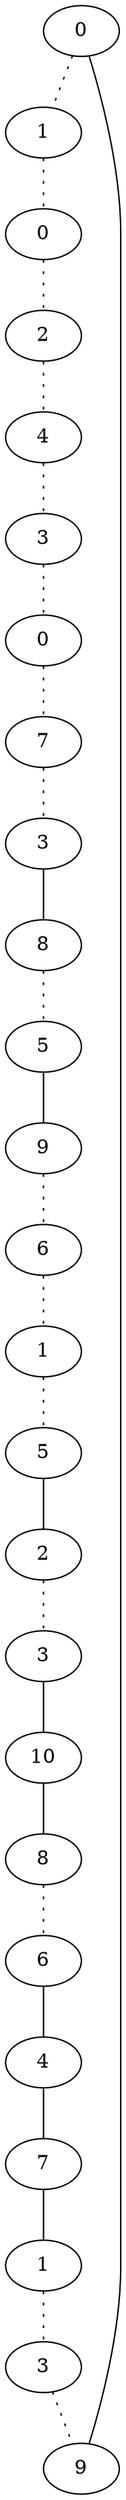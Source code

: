 graph {
a0[label=0];
a1[label=1];
a2[label=0];
a3[label=2];
a4[label=4];
a5[label=3];
a6[label=0];
a7[label=7];
a8[label=3];
a9[label=8];
a10[label=5];
a11[label=9];
a12[label=6];
a13[label=1];
a14[label=5];
a15[label=2];
a16[label=3];
a17[label=10];
a18[label=8];
a19[label=6];
a20[label=4];
a21[label=7];
a22[label=1];
a23[label=3];
a24[label=9];
a0 -- a1 [style=dotted];
a0 -- a24;
a1 -- a2 [style=dotted];
a2 -- a3 [style=dotted];
a3 -- a4 [style=dotted];
a4 -- a5 [style=dotted];
a5 -- a6 [style=dotted];
a6 -- a7 [style=dotted];
a7 -- a8 [style=dotted];
a8 -- a9;
a9 -- a10 [style=dotted];
a10 -- a11;
a11 -- a12 [style=dotted];
a12 -- a13 [style=dotted];
a13 -- a14 [style=dotted];
a14 -- a15;
a15 -- a16 [style=dotted];
a16 -- a17;
a17 -- a18;
a18 -- a19 [style=dotted];
a19 -- a20;
a20 -- a21;
a21 -- a22;
a22 -- a23 [style=dotted];
a23 -- a24 [style=dotted];
}
